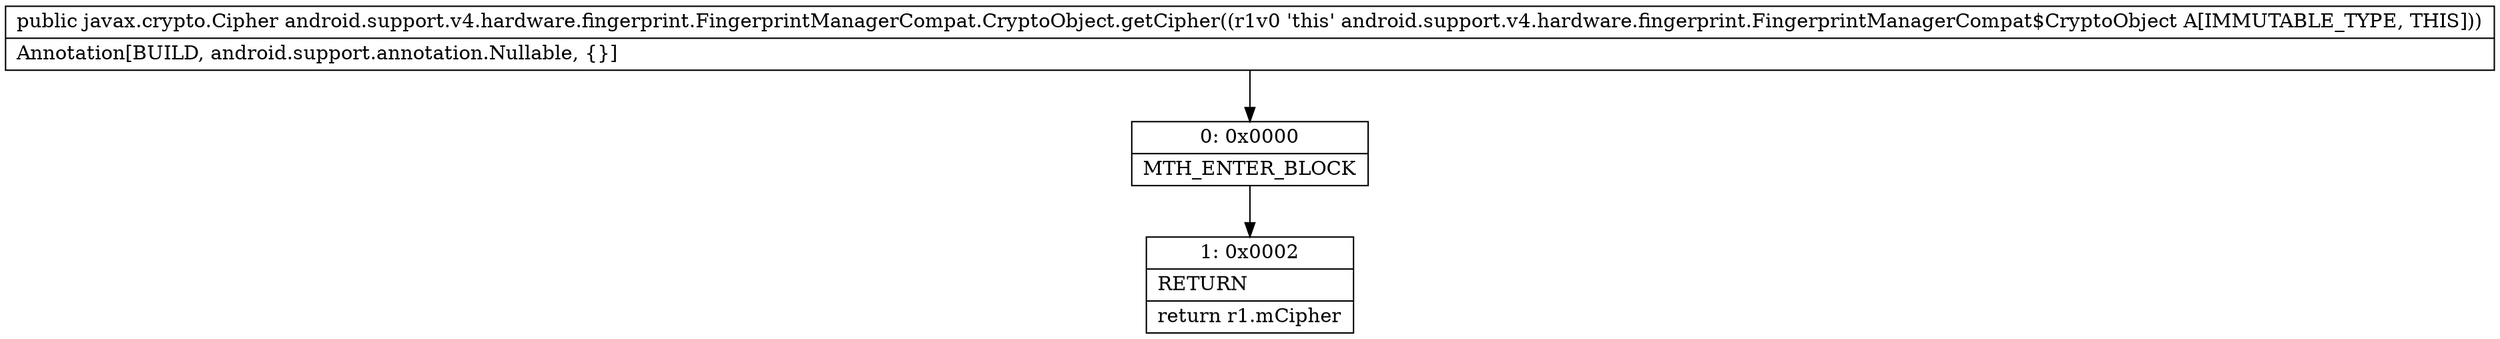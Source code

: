digraph "CFG forandroid.support.v4.hardware.fingerprint.FingerprintManagerCompat.CryptoObject.getCipher()Ljavax\/crypto\/Cipher;" {
Node_0 [shape=record,label="{0\:\ 0x0000|MTH_ENTER_BLOCK\l}"];
Node_1 [shape=record,label="{1\:\ 0x0002|RETURN\l|return r1.mCipher\l}"];
MethodNode[shape=record,label="{public javax.crypto.Cipher android.support.v4.hardware.fingerprint.FingerprintManagerCompat.CryptoObject.getCipher((r1v0 'this' android.support.v4.hardware.fingerprint.FingerprintManagerCompat$CryptoObject A[IMMUTABLE_TYPE, THIS]))  | Annotation[BUILD, android.support.annotation.Nullable, \{\}]\l}"];
MethodNode -> Node_0;
Node_0 -> Node_1;
}

